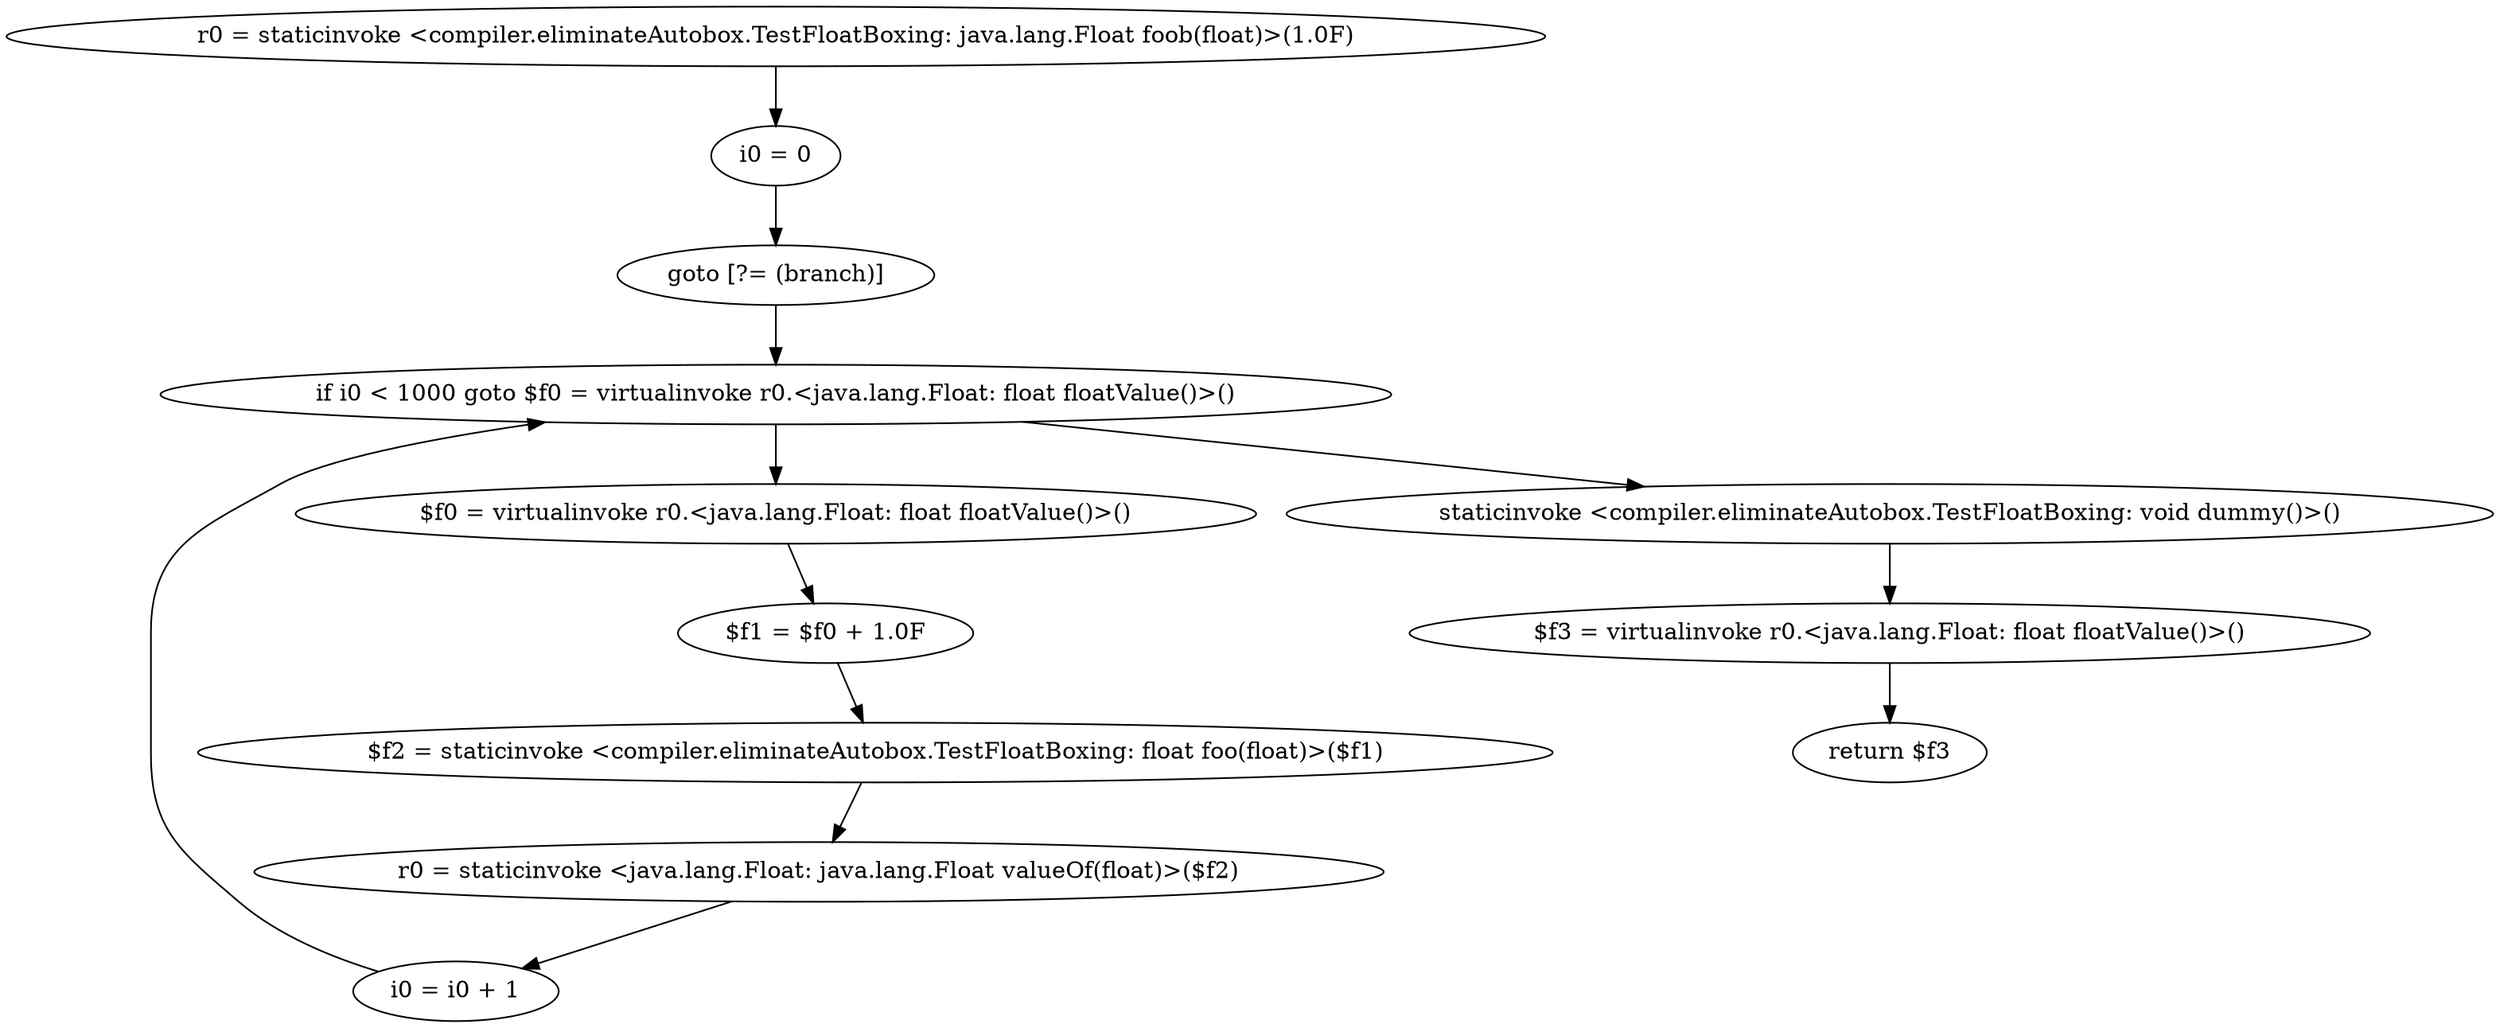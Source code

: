 digraph "unitGraph" {
    "r0 = staticinvoke <compiler.eliminateAutobox.TestFloatBoxing: java.lang.Float foob(float)>(1.0F)"
    "i0 = 0"
    "goto [?= (branch)]"
    "$f0 = virtualinvoke r0.<java.lang.Float: float floatValue()>()"
    "$f1 = $f0 + 1.0F"
    "$f2 = staticinvoke <compiler.eliminateAutobox.TestFloatBoxing: float foo(float)>($f1)"
    "r0 = staticinvoke <java.lang.Float: java.lang.Float valueOf(float)>($f2)"
    "i0 = i0 + 1"
    "if i0 < 1000 goto $f0 = virtualinvoke r0.<java.lang.Float: float floatValue()>()"
    "staticinvoke <compiler.eliminateAutobox.TestFloatBoxing: void dummy()>()"
    "$f3 = virtualinvoke r0.<java.lang.Float: float floatValue()>()"
    "return $f3"
    "r0 = staticinvoke <compiler.eliminateAutobox.TestFloatBoxing: java.lang.Float foob(float)>(1.0F)"->"i0 = 0";
    "i0 = 0"->"goto [?= (branch)]";
    "goto [?= (branch)]"->"if i0 < 1000 goto $f0 = virtualinvoke r0.<java.lang.Float: float floatValue()>()";
    "$f0 = virtualinvoke r0.<java.lang.Float: float floatValue()>()"->"$f1 = $f0 + 1.0F";
    "$f1 = $f0 + 1.0F"->"$f2 = staticinvoke <compiler.eliminateAutobox.TestFloatBoxing: float foo(float)>($f1)";
    "$f2 = staticinvoke <compiler.eliminateAutobox.TestFloatBoxing: float foo(float)>($f1)"->"r0 = staticinvoke <java.lang.Float: java.lang.Float valueOf(float)>($f2)";
    "r0 = staticinvoke <java.lang.Float: java.lang.Float valueOf(float)>($f2)"->"i0 = i0 + 1";
    "i0 = i0 + 1"->"if i0 < 1000 goto $f0 = virtualinvoke r0.<java.lang.Float: float floatValue()>()";
    "if i0 < 1000 goto $f0 = virtualinvoke r0.<java.lang.Float: float floatValue()>()"->"staticinvoke <compiler.eliminateAutobox.TestFloatBoxing: void dummy()>()";
    "if i0 < 1000 goto $f0 = virtualinvoke r0.<java.lang.Float: float floatValue()>()"->"$f0 = virtualinvoke r0.<java.lang.Float: float floatValue()>()";
    "staticinvoke <compiler.eliminateAutobox.TestFloatBoxing: void dummy()>()"->"$f3 = virtualinvoke r0.<java.lang.Float: float floatValue()>()";
    "$f3 = virtualinvoke r0.<java.lang.Float: float floatValue()>()"->"return $f3";
}
